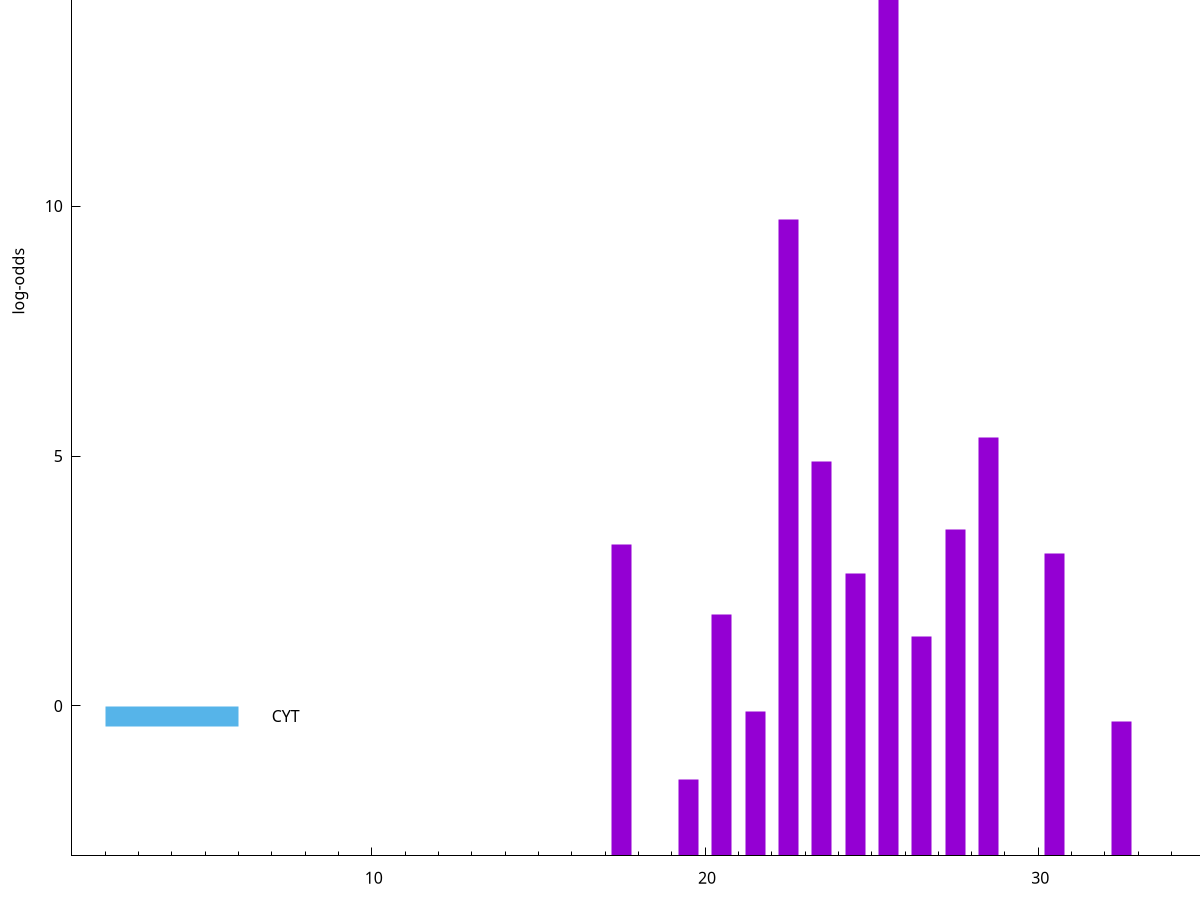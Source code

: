set title "LipoP predictions for SRR3987126.gff"
set size 2., 1.4
set xrange [1:70] 
set mxtics 10
set yrange [-3:20]
set y2range [0:23]
set ylabel "log-odds"
set term postscript eps color solid "Helvetica" 30
set output "SRR3987126.gff46.eps"
set arrow from 2,16.1952 to 6,16.1952 nohead lt 1 lw 20
set label "SpI" at 7,16.1952
set arrow from 2,-0.200913 to 6,-0.200913 nohead lt 3 lw 20
set label "CYT" at 7,-0.200913
set arrow from 2,16.1952 to 6,16.1952 nohead lt 1 lw 20
set label "SpI" at 7,16.1952
# NOTE: The scores below are the log-odds scores with the threshold
# NOTE: subtracted (a hack to make gnuplot make the histogram all
# NOTE: look nice).
plot "-" axes x1y2 title "" with impulses lt 1 lw 20
25.500000 19.176500
22.500000 12.739110
28.500000 8.379340
23.500000 7.882630
27.500000 6.522910
17.500000 6.223950
30.500000 6.054370
24.500000 5.650990
20.500000 4.822480
26.500000 4.394080
21.500000 2.884519
32.500000 2.680305
19.500000 1.520790
e
exit
